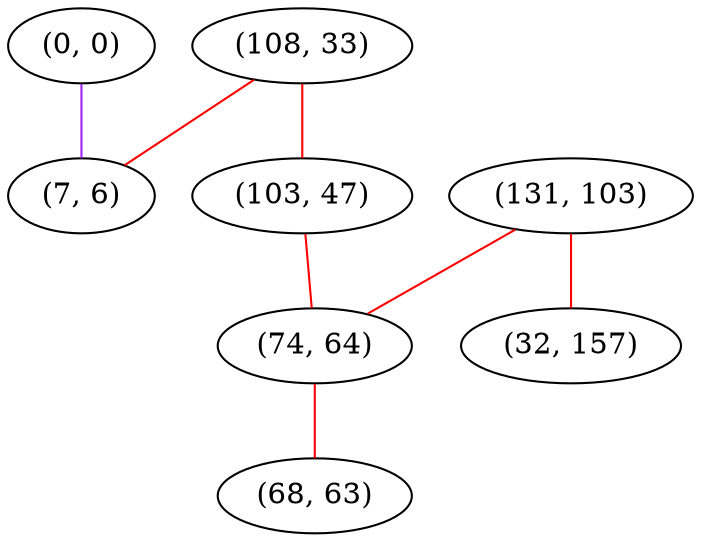 graph "" {
"(0, 0)";
"(108, 33)";
"(103, 47)";
"(7, 6)";
"(131, 103)";
"(74, 64)";
"(68, 63)";
"(32, 157)";
"(0, 0)" -- "(7, 6)"  [color=purple, key=0, weight=4];
"(108, 33)" -- "(7, 6)"  [color=red, key=0, weight=1];
"(108, 33)" -- "(103, 47)"  [color=red, key=0, weight=1];
"(103, 47)" -- "(74, 64)"  [color=red, key=0, weight=1];
"(131, 103)" -- "(74, 64)"  [color=red, key=0, weight=1];
"(131, 103)" -- "(32, 157)"  [color=red, key=0, weight=1];
"(74, 64)" -- "(68, 63)"  [color=red, key=0, weight=1];
}
